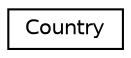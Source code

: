 digraph "Graphical Class Hierarchy"
{
 // LATEX_PDF_SIZE
  edge [fontname="Helvetica",fontsize="10",labelfontname="Helvetica",labelfontsize="10"];
  node [fontname="Helvetica",fontsize="10",shape=record];
  rankdir="LR";
  Node0 [label="Country",height=0.2,width=0.4,color="black", fillcolor="white", style="filled",URL="$class_country.html",tooltip="Class representing a country entity in the flight management system."];
}

